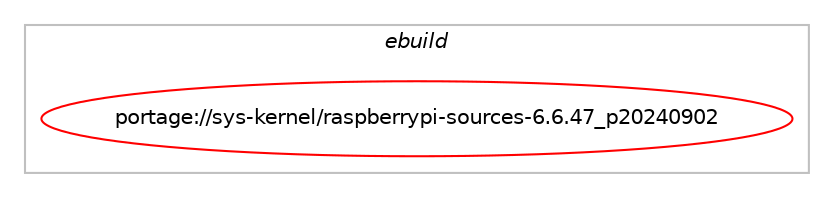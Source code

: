 digraph prolog {

# *************
# Graph options
# *************

newrank=true;
concentrate=true;
compound=true;
graph [rankdir=LR,fontname=Helvetica,fontsize=10,ranksep=1.5];#, ranksep=2.5, nodesep=0.2];
edge  [arrowhead=vee];
node  [fontname=Helvetica,fontsize=10];

# **********
# The ebuild
# **********

subgraph cluster_leftcol {
color=gray;
label=<<i>ebuild</i>>;
id [label="portage://sys-kernel/raspberrypi-sources-6.6.47_p20240902", color=red, width=4, href="../sys-kernel/raspberrypi-sources-6.6.47_p20240902.svg"];
}

# ****************
# The dependencies
# ****************

subgraph cluster_midcol {
color=gray;
label=<<i>dependencies</i>>;
subgraph cluster_compile {
fillcolor="#eeeeee";
style=filled;
label=<<i>compile</i>>;
}
subgraph cluster_compileandrun {
fillcolor="#eeeeee";
style=filled;
label=<<i>compile and run</i>>;
}
subgraph cluster_run {
fillcolor="#eeeeee";
style=filled;
label=<<i>run</i>>;
# *** BEGIN UNKNOWN DEPENDENCY TYPE (TODO) ***
# id -> equal(use_conditional_group(negative,build,portage://sys-kernel/raspberrypi-sources-6.6.47_p20240902,[package_dependency(portage://sys-kernel/raspberrypi-sources-6.6.47_p20240902,run,no,app-alternatives,cpio,none,[,,],[],[]),package_dependency(portage://sys-kernel/raspberrypi-sources-6.6.47_p20240902,run,no,dev-lang,perl,none,[,,],[],[]),package_dependency(portage://sys-kernel/raspberrypi-sources-6.6.47_p20240902,run,no,app-alternatives,bc,none,[,,],[],[]),package_dependency(portage://sys-kernel/raspberrypi-sources-6.6.47_p20240902,run,no,dev-build,make,none,[,,],[],[]),package_dependency(portage://sys-kernel/raspberrypi-sources-6.6.47_p20240902,run,no,sys-devel,bison,none,[,,],[],[]),package_dependency(portage://sys-kernel/raspberrypi-sources-6.6.47_p20240902,run,no,sys-devel,flex,none,[,,],[],[]),package_dependency(portage://sys-kernel/raspberrypi-sources-6.6.47_p20240902,run,no,sys-libs,ncurses,greaterequal,[5.2,,,5.2],[],[]),package_dependency(portage://sys-kernel/raspberrypi-sources-6.6.47_p20240902,run,no,virtual,libelf,none,[,,],[],[]),package_dependency(portage://sys-kernel/raspberrypi-sources-6.6.47_p20240902,run,no,virtual,pkgconfig,none,[,,],[],[])]))
# *** END UNKNOWN DEPENDENCY TYPE (TODO) ***

}
}

# **************
# The candidates
# **************

subgraph cluster_choices {
rank=same;
color=gray;
label=<<i>candidates</i>>;

}

}
